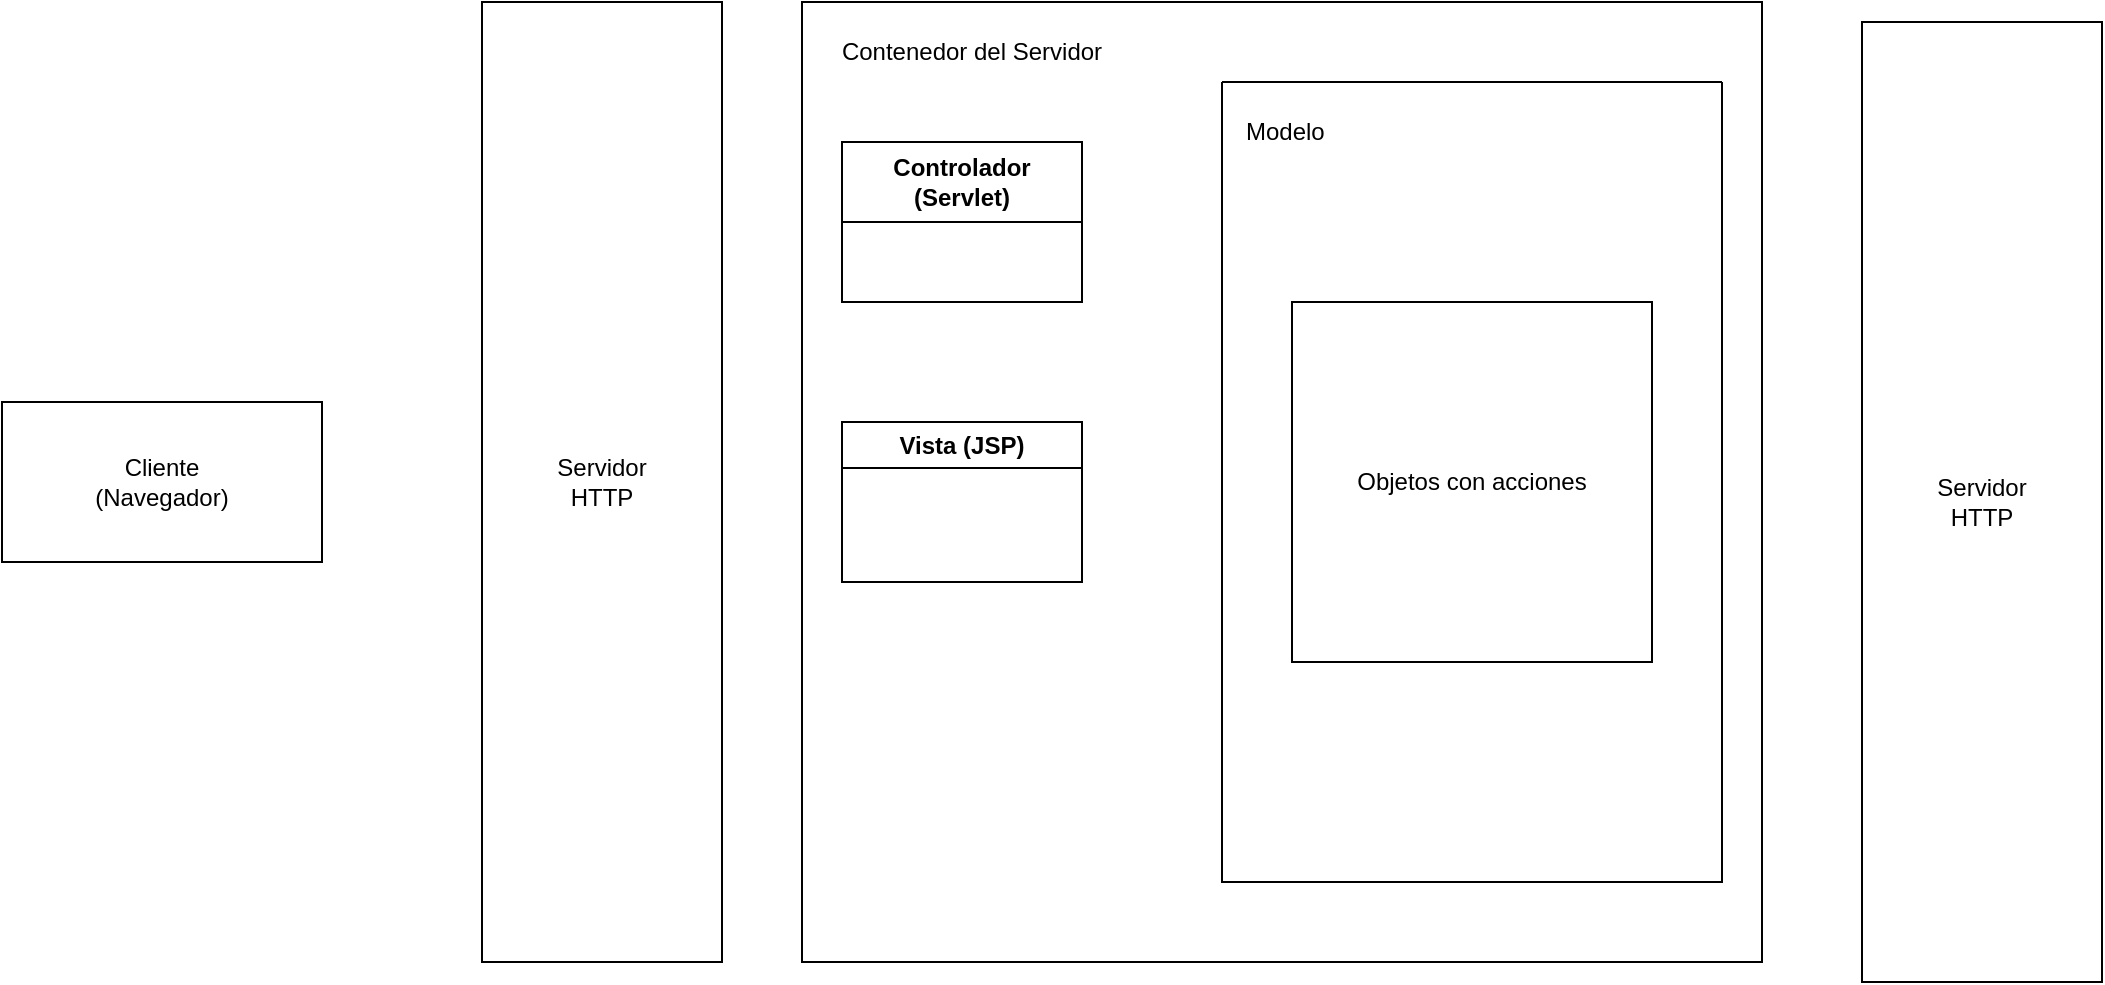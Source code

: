 <mxfile version="21.3.8" type="github">
  <diagram name="Page-1" id="5f0bae14-7c28-e335-631c-24af17079c00">
    <mxGraphModel dx="1500" dy="773" grid="1" gridSize="10" guides="1" tooltips="1" connect="1" arrows="1" fold="1" page="1" pageScale="1" pageWidth="1400" pageHeight="850" background="none" math="0" shadow="0">
      <root>
        <mxCell id="0" />
        <mxCell id="1" parent="0" />
        <mxCell id="AY5Ds7lLIV4l-bZscE6Y-1" value="Cliente&lt;br&gt;(Navegador)" style="rounded=0;whiteSpace=wrap;html=1;" vertex="1" parent="1">
          <mxGeometry x="80" y="400" width="160" height="80" as="geometry" />
        </mxCell>
        <mxCell id="AY5Ds7lLIV4l-bZscE6Y-3" value="Servidor&lt;br&gt;HTTP" style="rounded=0;whiteSpace=wrap;html=1;" vertex="1" parent="1">
          <mxGeometry x="320" y="200" width="120" height="480" as="geometry" />
        </mxCell>
        <mxCell id="AY5Ds7lLIV4l-bZscE6Y-4" value="" style="whiteSpace=wrap;html=1;aspect=fixed;" vertex="1" parent="1">
          <mxGeometry x="480" y="200" width="480" height="480" as="geometry" />
        </mxCell>
        <mxCell id="AY5Ds7lLIV4l-bZscE6Y-5" value="Contenedor del Servidor" style="text;html=1;strokeColor=none;fillColor=none;align=center;verticalAlign=middle;whiteSpace=wrap;rounded=0;" vertex="1" parent="1">
          <mxGeometry x="490" y="210" width="150" height="30" as="geometry" />
        </mxCell>
        <mxCell id="AY5Ds7lLIV4l-bZscE6Y-6" value="Controlador (Servlet)" style="swimlane;whiteSpace=wrap;html=1;startSize=40;" vertex="1" parent="1">
          <mxGeometry x="500" y="270" width="120" height="80" as="geometry" />
        </mxCell>
        <mxCell id="AY5Ds7lLIV4l-bZscE6Y-7" value="Vista (JSP)" style="swimlane;whiteSpace=wrap;html=1;" vertex="1" parent="1">
          <mxGeometry x="500" y="410" width="120" height="80" as="geometry" />
        </mxCell>
        <mxCell id="AY5Ds7lLIV4l-bZscE6Y-8" value="" style="swimlane;startSize=0;" vertex="1" parent="1">
          <mxGeometry x="690" y="240" width="250" height="400" as="geometry" />
        </mxCell>
        <mxCell id="AY5Ds7lLIV4l-bZscE6Y-9" value="&lt;div style=&quot;&quot;&gt;&lt;span style=&quot;background-color: initial;&quot;&gt;Modelo&lt;/span&gt;&lt;/div&gt;" style="text;html=1;strokeColor=none;fillColor=none;align=left;verticalAlign=middle;whiteSpace=wrap;rounded=0;" vertex="1" parent="AY5Ds7lLIV4l-bZscE6Y-8">
          <mxGeometry x="10" y="10" width="150" height="30" as="geometry" />
        </mxCell>
        <mxCell id="AY5Ds7lLIV4l-bZscE6Y-10" value="Objetos con acciones" style="whiteSpace=wrap;html=1;aspect=fixed;" vertex="1" parent="1">
          <mxGeometry x="725" y="350" width="180" height="180" as="geometry" />
        </mxCell>
        <mxCell id="AY5Ds7lLIV4l-bZscE6Y-11" value="Servidor&lt;br&gt;HTTP" style="rounded=0;whiteSpace=wrap;html=1;" vertex="1" parent="1">
          <mxGeometry x="1010" y="210" width="120" height="480" as="geometry" />
        </mxCell>
      </root>
    </mxGraphModel>
  </diagram>
</mxfile>
